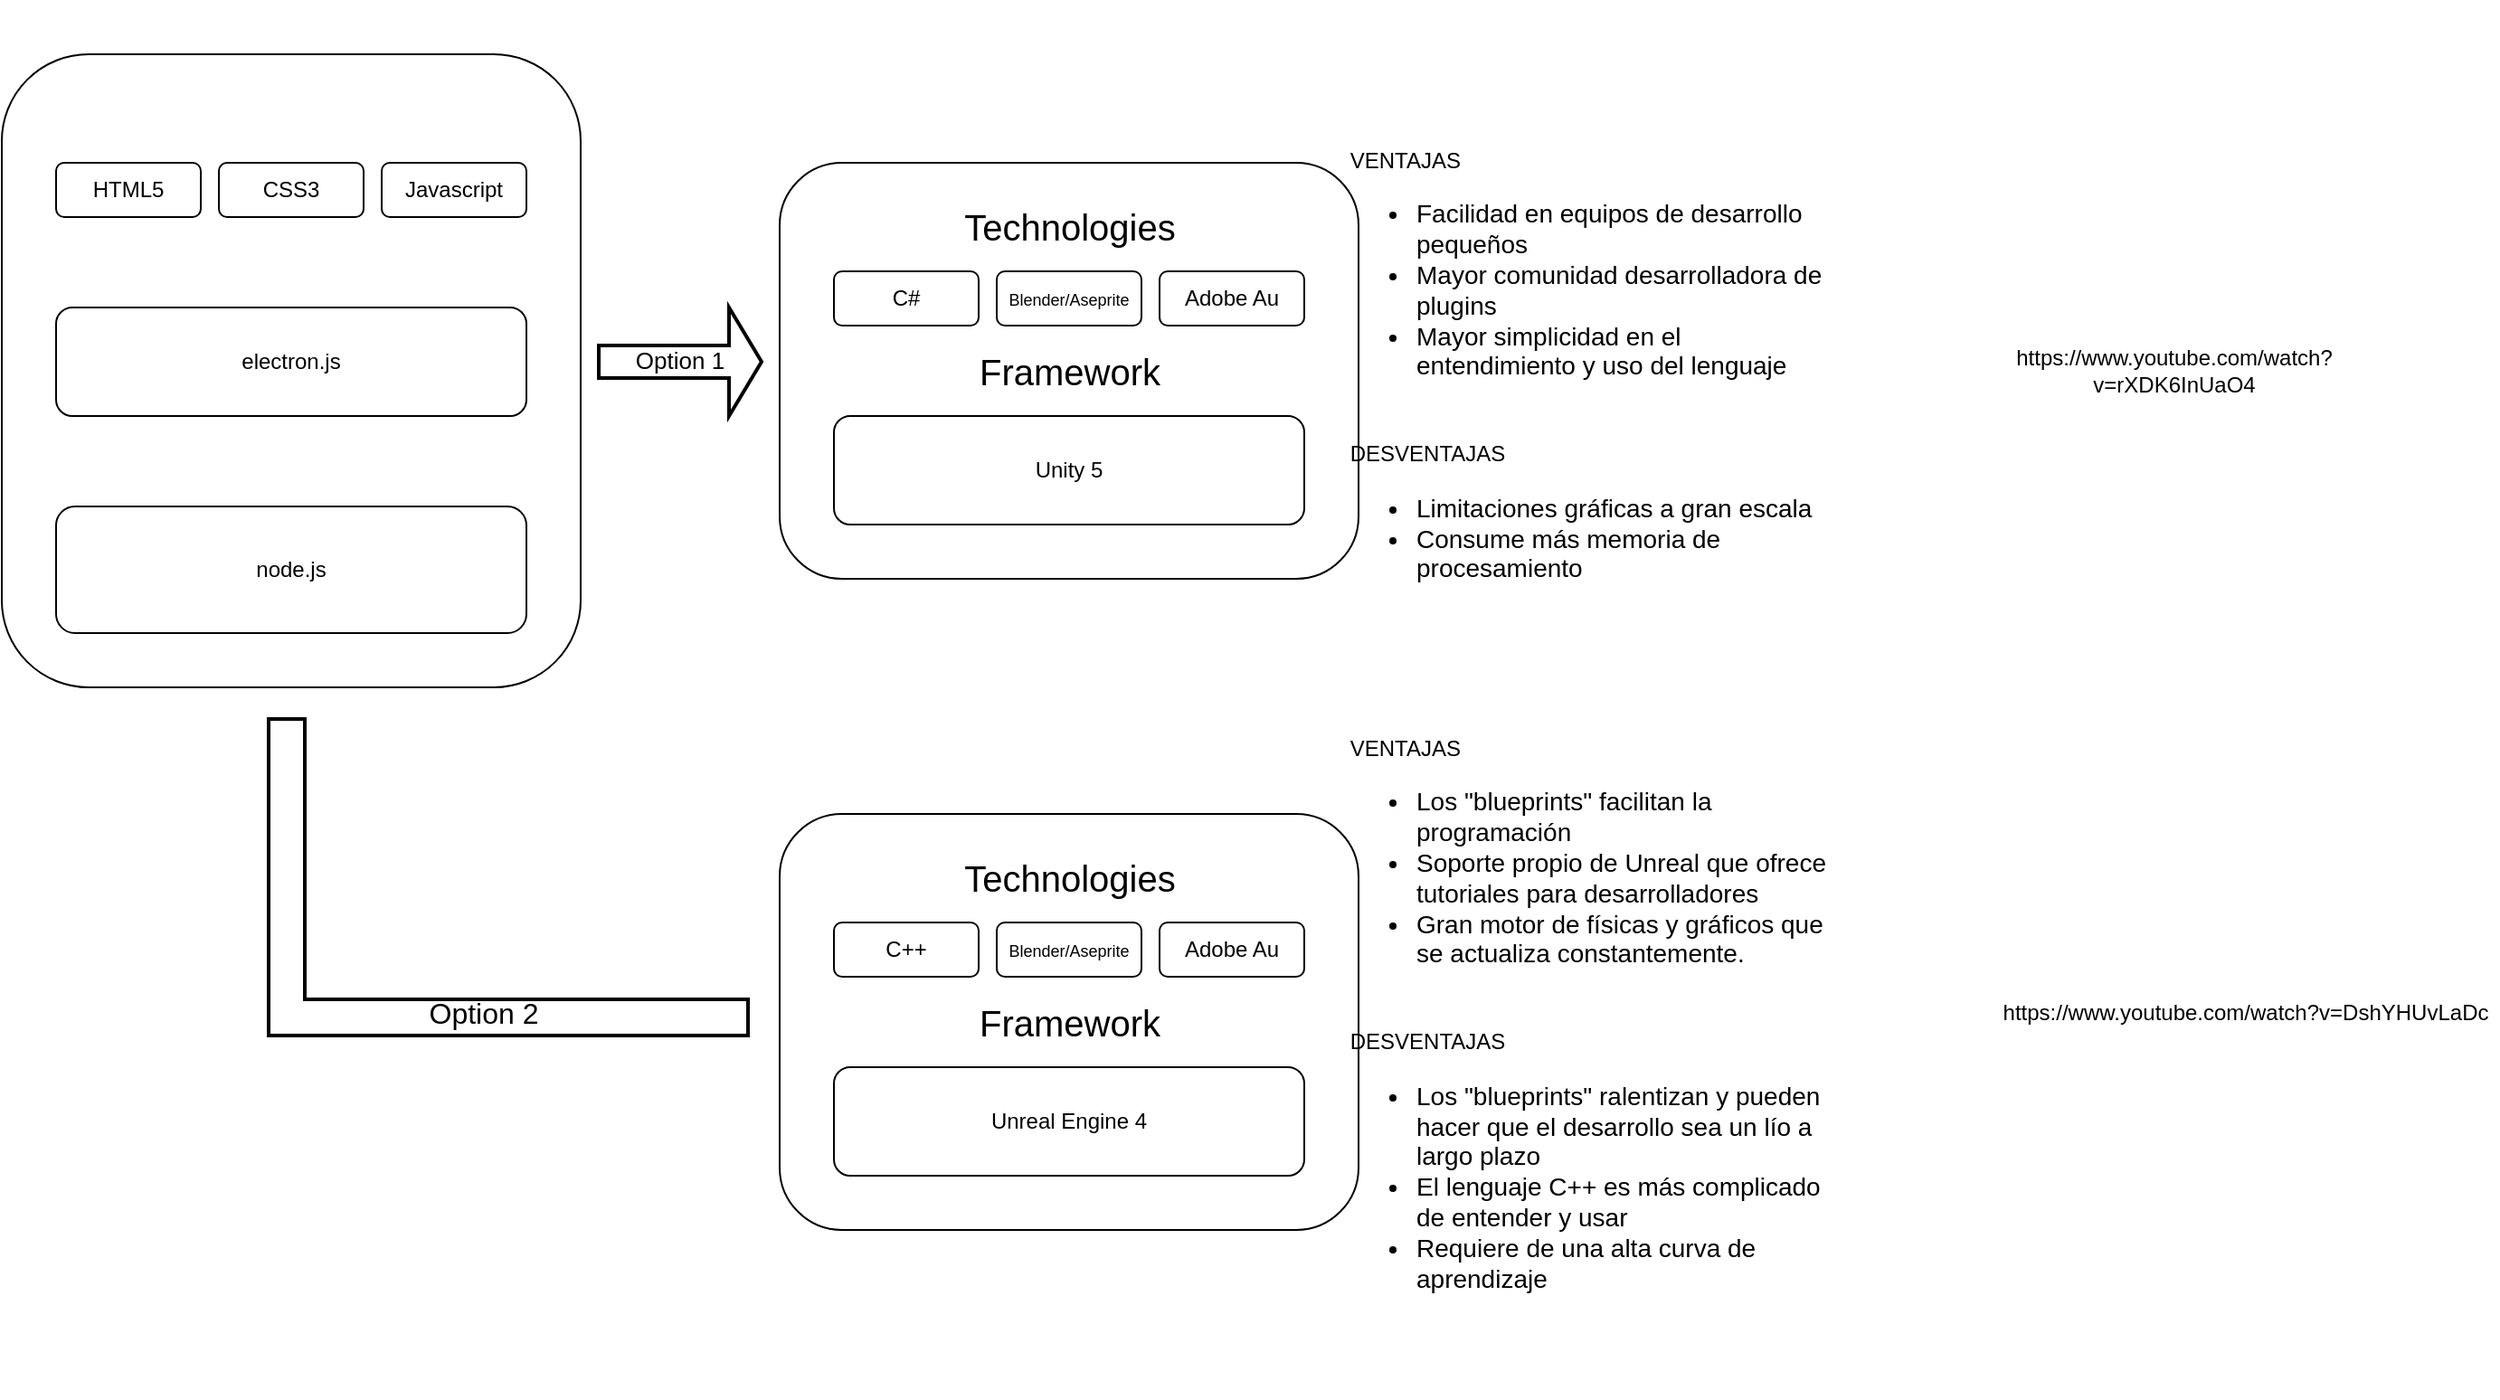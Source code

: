 <mxfile version="15.4.1" type="github">
  <diagram id="C5RBs43oDa-KdzZeNtuy" name="Page-1">
    <mxGraphModel dx="1151" dy="663" grid="1" gridSize="10" guides="1" tooltips="1" connect="1" arrows="1" fold="1" page="1" pageScale="1" pageWidth="827" pageHeight="1169" math="0" shadow="0">
      <root>
        <mxCell id="WIyWlLk6GJQsqaUBKTNV-0" />
        <mxCell id="WIyWlLk6GJQsqaUBKTNV-1" parent="WIyWlLk6GJQsqaUBKTNV-0" />
        <mxCell id="cbYJ1F5IivzObAT33s2f-0" value="" style="rounded=1;whiteSpace=wrap;html=1;sketch=0;" vertex="1" parent="WIyWlLk6GJQsqaUBKTNV-1">
          <mxGeometry x="40" y="40" width="320" height="350" as="geometry" />
        </mxCell>
        <mxCell id="cbYJ1F5IivzObAT33s2f-6" value="&lt;font color=&quot;#000000&quot;&gt;HTML5&lt;/font&gt;" style="rounded=1;whiteSpace=wrap;html=1;sketch=0;" vertex="1" parent="WIyWlLk6GJQsqaUBKTNV-1">
          <mxGeometry x="70" y="100" width="80" height="30" as="geometry" />
        </mxCell>
        <mxCell id="cbYJ1F5IivzObAT33s2f-7" value="&lt;font color=&quot;#000000&quot;&gt;CSS3&lt;/font&gt;" style="rounded=1;whiteSpace=wrap;html=1;sketch=0;" vertex="1" parent="WIyWlLk6GJQsqaUBKTNV-1">
          <mxGeometry x="160" y="100" width="80" height="30" as="geometry" />
        </mxCell>
        <mxCell id="cbYJ1F5IivzObAT33s2f-8" value="&lt;font color=&quot;#000000&quot;&gt;Javascript&lt;/font&gt;" style="rounded=1;whiteSpace=wrap;html=1;sketch=0;" vertex="1" parent="WIyWlLk6GJQsqaUBKTNV-1">
          <mxGeometry x="250" y="100" width="80" height="30" as="geometry" />
        </mxCell>
        <mxCell id="cbYJ1F5IivzObAT33s2f-9" value="node.js" style="rounded=1;whiteSpace=wrap;html=1;sketch=0;" vertex="1" parent="WIyWlLk6GJQsqaUBKTNV-1">
          <mxGeometry x="70" y="290" width="260" height="70" as="geometry" />
        </mxCell>
        <mxCell id="cbYJ1F5IivzObAT33s2f-10" value="&lt;font color=&quot;#ffffff&quot; style=&quot;font-size: 20px&quot;&gt;Front-end&lt;/font&gt;" style="text;html=1;strokeColor=none;fillColor=none;align=center;verticalAlign=middle;whiteSpace=wrap;rounded=0;sketch=0;strokeWidth=2;" vertex="1" parent="WIyWlLk6GJQsqaUBKTNV-1">
          <mxGeometry x="150" y="60" width="105" height="30" as="geometry" />
        </mxCell>
        <mxCell id="cbYJ1F5IivzObAT33s2f-11" value="&lt;font color=&quot;#ffffff&quot; style=&quot;font-size: 20px&quot;&gt;Back-end&lt;/font&gt;" style="text;html=1;strokeColor=none;fillColor=none;align=center;verticalAlign=middle;whiteSpace=wrap;rounded=0;sketch=0;strokeWidth=2;" vertex="1" parent="WIyWlLk6GJQsqaUBKTNV-1">
          <mxGeometry x="147.5" y="250" width="105" height="30" as="geometry" />
        </mxCell>
        <mxCell id="cbYJ1F5IivzObAT33s2f-13" value="&lt;font color=&quot;#ffffff&quot; style=&quot;font-size: 20px&quot;&gt;Framework&lt;/font&gt;" style="text;html=1;strokeColor=none;fillColor=none;align=center;verticalAlign=middle;whiteSpace=wrap;rounded=0;sketch=0;strokeWidth=2;" vertex="1" parent="WIyWlLk6GJQsqaUBKTNV-1">
          <mxGeometry x="147.5" y="140" width="105" height="30" as="geometry" />
        </mxCell>
        <mxCell id="cbYJ1F5IivzObAT33s2f-14" value="&lt;font color=&quot;#000000&quot;&gt;electron.js&lt;/font&gt;" style="rounded=1;whiteSpace=wrap;html=1;sketch=0;" vertex="1" parent="WIyWlLk6GJQsqaUBKTNV-1">
          <mxGeometry x="70" y="180" width="260" height="60" as="geometry" />
        </mxCell>
        <mxCell id="cbYJ1F5IivzObAT33s2f-17" value="&lt;font color=&quot;#000000&quot; style=&quot;font-size: 13px ; line-height: 2.5&quot;&gt;Option 1&lt;/font&gt;" style="shape=singleArrow;whiteSpace=wrap;html=1;rounded=0;sketch=0;fontSize=20;strokeWidth=2;" vertex="1" parent="WIyWlLk6GJQsqaUBKTNV-1">
          <mxGeometry x="370" y="180" width="90" height="60" as="geometry" />
        </mxCell>
        <mxCell id="cbYJ1F5IivzObAT33s2f-18" value="" style="rounded=1;whiteSpace=wrap;html=1;sketch=0;" vertex="1" parent="WIyWlLk6GJQsqaUBKTNV-1">
          <mxGeometry x="470" y="100" width="320" height="230" as="geometry" />
        </mxCell>
        <mxCell id="cbYJ1F5IivzObAT33s2f-19" value="&lt;font color=&quot;#000000&quot;&gt;C#&lt;/font&gt;" style="rounded=1;whiteSpace=wrap;html=1;sketch=0;" vertex="1" parent="WIyWlLk6GJQsqaUBKTNV-1">
          <mxGeometry x="500" y="160" width="80" height="30" as="geometry" />
        </mxCell>
        <mxCell id="cbYJ1F5IivzObAT33s2f-20" value="&lt;font color=&quot;#ffffff&quot; style=&quot;font-size: 20px&quot;&gt;Game&lt;/font&gt;" style="text;html=1;strokeColor=none;fillColor=none;align=center;verticalAlign=middle;whiteSpace=wrap;rounded=0;sketch=0;strokeWidth=2;" vertex="1" parent="WIyWlLk6GJQsqaUBKTNV-1">
          <mxGeometry x="577.5" y="70" width="105" height="30" as="geometry" />
        </mxCell>
        <mxCell id="cbYJ1F5IivzObAT33s2f-21" value="&lt;font color=&quot;#ffffff&quot; style=&quot;font-size: 20px&quot;&gt;Client&lt;/font&gt;" style="text;html=1;strokeColor=none;fillColor=none;align=center;verticalAlign=middle;whiteSpace=wrap;rounded=0;sketch=0;strokeWidth=2;" vertex="1" parent="WIyWlLk6GJQsqaUBKTNV-1">
          <mxGeometry x="145" y="10" width="105" height="30" as="geometry" />
        </mxCell>
        <mxCell id="cbYJ1F5IivzObAT33s2f-24" value="&lt;font style=&quot;font-size: 20px&quot;&gt;Technologies&lt;/font&gt;" style="text;html=1;strokeColor=none;fillColor=none;align=center;verticalAlign=middle;whiteSpace=wrap;rounded=0;sketch=0;strokeWidth=2;" vertex="1" parent="WIyWlLk6GJQsqaUBKTNV-1">
          <mxGeometry x="563.75" y="120" width="132.5" height="30" as="geometry" />
        </mxCell>
        <mxCell id="cbYJ1F5IivzObAT33s2f-25" value="&lt;font style=&quot;font-size: 20px&quot;&gt;Framework&lt;/font&gt;" style="text;html=1;strokeColor=none;fillColor=none;align=center;verticalAlign=middle;whiteSpace=wrap;rounded=0;sketch=0;strokeWidth=2;" vertex="1" parent="WIyWlLk6GJQsqaUBKTNV-1">
          <mxGeometry x="577.5" y="200" width="105" height="30" as="geometry" />
        </mxCell>
        <mxCell id="cbYJ1F5IivzObAT33s2f-27" value="&lt;font color=&quot;#000000&quot;&gt;Unity 5&lt;/font&gt;" style="rounded=1;whiteSpace=wrap;html=1;sketch=0;" vertex="1" parent="WIyWlLk6GJQsqaUBKTNV-1">
          <mxGeometry x="500" y="240" width="260" height="60" as="geometry" />
        </mxCell>
        <mxCell id="cbYJ1F5IivzObAT33s2f-28" value="&lt;font style=&quot;font-size: 9px&quot;&gt;&lt;font color=&quot;#000000&quot; style=&quot;font-size: 9px&quot;&gt;Blender/&lt;/font&gt;&lt;span style=&quot;color: rgb(0 , 0 , 0)&quot;&gt;Aseprite&lt;/span&gt;&lt;/font&gt;" style="rounded=1;whiteSpace=wrap;html=1;sketch=0;" vertex="1" parent="WIyWlLk6GJQsqaUBKTNV-1">
          <mxGeometry x="590" y="160" width="80" height="30" as="geometry" />
        </mxCell>
        <mxCell id="cbYJ1F5IivzObAT33s2f-29" value="&lt;font color=&quot;#000000&quot;&gt;Adobe Au&lt;/font&gt;" style="rounded=1;whiteSpace=wrap;html=1;sketch=0;" vertex="1" parent="WIyWlLk6GJQsqaUBKTNV-1">
          <mxGeometry x="680" y="160" width="80" height="30" as="geometry" />
        </mxCell>
        <mxCell id="cbYJ1F5IivzObAT33s2f-58" value="" style="rounded=1;whiteSpace=wrap;html=1;sketch=0;" vertex="1" parent="WIyWlLk6GJQsqaUBKTNV-1">
          <mxGeometry x="470" y="460" width="320" height="230" as="geometry" />
        </mxCell>
        <mxCell id="cbYJ1F5IivzObAT33s2f-59" value="&lt;font color=&quot;#000000&quot;&gt;C++&lt;/font&gt;" style="rounded=1;whiteSpace=wrap;html=1;sketch=0;" vertex="1" parent="WIyWlLk6GJQsqaUBKTNV-1">
          <mxGeometry x="500" y="520" width="80" height="30" as="geometry" />
        </mxCell>
        <mxCell id="cbYJ1F5IivzObAT33s2f-60" value="&lt;font color=&quot;#ffffff&quot; style=&quot;font-size: 20px&quot;&gt;Game&lt;/font&gt;" style="text;html=1;strokeColor=none;fillColor=none;align=center;verticalAlign=middle;whiteSpace=wrap;rounded=0;sketch=0;strokeWidth=2;" vertex="1" parent="WIyWlLk6GJQsqaUBKTNV-1">
          <mxGeometry x="577.5" y="430" width="105" height="30" as="geometry" />
        </mxCell>
        <mxCell id="cbYJ1F5IivzObAT33s2f-61" value="&lt;font style=&quot;font-size: 20px&quot;&gt;Technologies&lt;/font&gt;" style="text;html=1;strokeColor=none;fillColor=none;align=center;verticalAlign=middle;whiteSpace=wrap;rounded=0;sketch=0;strokeWidth=2;" vertex="1" parent="WIyWlLk6GJQsqaUBKTNV-1">
          <mxGeometry x="563.75" y="480" width="132.5" height="30" as="geometry" />
        </mxCell>
        <mxCell id="cbYJ1F5IivzObAT33s2f-62" value="&lt;font style=&quot;font-size: 20px&quot;&gt;Framework&lt;/font&gt;" style="text;html=1;strokeColor=none;fillColor=none;align=center;verticalAlign=middle;whiteSpace=wrap;rounded=0;sketch=0;strokeWidth=2;" vertex="1" parent="WIyWlLk6GJQsqaUBKTNV-1">
          <mxGeometry x="577.5" y="560" width="105" height="30" as="geometry" />
        </mxCell>
        <mxCell id="cbYJ1F5IivzObAT33s2f-63" value="&lt;font color=&quot;#000000&quot;&gt;Unreal Engine 4&lt;/font&gt;" style="rounded=1;whiteSpace=wrap;html=1;sketch=0;" vertex="1" parent="WIyWlLk6GJQsqaUBKTNV-1">
          <mxGeometry x="500" y="600" width="260" height="60" as="geometry" />
        </mxCell>
        <mxCell id="cbYJ1F5IivzObAT33s2f-64" value="&lt;font style=&quot;font-size: 9px&quot;&gt;&lt;font color=&quot;#000000&quot; style=&quot;font-size: 9px&quot;&gt;Blender/&lt;/font&gt;&lt;span style=&quot;color: rgb(0 , 0 , 0)&quot;&gt;Aseprite&lt;/span&gt;&lt;/font&gt;" style="rounded=1;whiteSpace=wrap;html=1;sketch=0;" vertex="1" parent="WIyWlLk6GJQsqaUBKTNV-1">
          <mxGeometry x="590" y="520" width="80" height="30" as="geometry" />
        </mxCell>
        <mxCell id="cbYJ1F5IivzObAT33s2f-65" value="&lt;font color=&quot;#000000&quot;&gt;Adobe Au&lt;/font&gt;" style="rounded=1;whiteSpace=wrap;html=1;sketch=0;" vertex="1" parent="WIyWlLk6GJQsqaUBKTNV-1">
          <mxGeometry x="680" y="520" width="80" height="30" as="geometry" />
        </mxCell>
        <mxCell id="cbYJ1F5IivzObAT33s2f-68" value="" style="shape=corner;whiteSpace=wrap;html=1;rounded=0;sketch=0;fontSize=13;strokeWidth=2;rotation=-90;" vertex="1" parent="WIyWlLk6GJQsqaUBKTNV-1">
          <mxGeometry x="232.5" y="362.5" width="175" height="265" as="geometry" />
        </mxCell>
        <mxCell id="cbYJ1F5IivzObAT33s2f-70" value="&lt;font style=&quot;font-size: 16px&quot;&gt;Option 2&lt;/font&gt;" style="text;html=1;strokeColor=none;fillColor=none;align=center;verticalAlign=middle;whiteSpace=wrap;rounded=0;sketch=0;strokeWidth=2;" vertex="1" parent="WIyWlLk6GJQsqaUBKTNV-1">
          <mxGeometry x="240" y="555" width="132.5" height="30" as="geometry" />
        </mxCell>
        <mxCell id="cbYJ1F5IivzObAT33s2f-91" value="&lt;div&gt;&lt;span&gt;	&lt;/span&gt;&lt;span style=&quot;white-space: pre&quot;&gt;	&lt;/span&gt;VENTAJAS&lt;br&gt;&lt;/div&gt;&lt;ul style=&quot;font-size: 14px&quot;&gt;&lt;li&gt;Facilidad en equipos de desarrollo pequeños&lt;/li&gt;&lt;li&gt;Mayor comunidad desarrolladora de plugins&lt;/li&gt;&lt;li&gt;Mayor simplicidad en el entendimiento y uso del lenguaje&lt;/li&gt;&lt;/ul&gt;&lt;div&gt;&lt;span style=&quot;font-size: 14px&quot;&gt;&lt;span&gt;	&lt;/span&gt;&lt;br&gt;&lt;/span&gt;&lt;/div&gt;&lt;span style=&quot;font-size: 14px&quot;&gt;	&lt;/span&gt;&lt;span style=&quot;white-space: pre&quot;&gt;	&lt;/span&gt;DESVENTAJAS&lt;ul style=&quot;font-size: 14px&quot;&gt;&lt;li&gt;Limitaciones gráficas a gran escala&lt;/li&gt;&lt;li&gt;Consume más memoria de procesamiento&lt;/li&gt;&lt;/ul&gt;&lt;div&gt;&lt;br&gt;&lt;/div&gt;&lt;div&gt;&lt;font style=&quot;font-size: 12px&quot;&gt;&lt;span&gt;	&lt;/span&gt;&lt;br&gt;&lt;/font&gt;&lt;/div&gt;" style="text;strokeColor=none;fillColor=none;html=1;whiteSpace=wrap;verticalAlign=top;overflow=hidden;rounded=0;sketch=0;" vertex="1" parent="WIyWlLk6GJQsqaUBKTNV-1">
          <mxGeometry x="780" y="85" width="280" height="250" as="geometry" />
        </mxCell>
        <mxCell id="cbYJ1F5IivzObAT33s2f-93" value="&lt;div&gt;&lt;span&gt;	&lt;/span&gt;&lt;span style=&quot;white-space: pre&quot;&gt;	&lt;/span&gt;VENTAJAS&lt;br&gt;&lt;/div&gt;&lt;ul style=&quot;font-size: 14px&quot;&gt;&lt;li&gt;Los &quot;blueprints&quot; facilitan la programación&lt;/li&gt;&lt;li&gt;Soporte propio de Unreal que ofrece tutoriales para desarrolladores&lt;/li&gt;&lt;li&gt;Gran motor de físicas y gráficos que se actualiza constantemente.&lt;/li&gt;&lt;/ul&gt;&lt;div&gt;&lt;span style=&quot;font-size: 14px&quot;&gt;&lt;span&gt;	&lt;/span&gt;&lt;br&gt;&lt;/span&gt;&lt;/div&gt;&lt;span style=&quot;font-size: 14px&quot;&gt;	&lt;/span&gt;&lt;span style=&quot;white-space: pre&quot;&gt;	&lt;/span&gt;DESVENTAJAS&lt;ul style=&quot;font-size: 14px&quot;&gt;&lt;li&gt;Los &quot;blueprints&quot; ralentizan y pueden hacer que el desarrollo sea un lío a largo plazo&lt;/li&gt;&lt;li&gt;El lenguaje C++ es más complicado de entender y usar&lt;/li&gt;&lt;li&gt;Requiere de una alta curva de aprendizaje&lt;/li&gt;&lt;/ul&gt;&lt;div&gt;&lt;br&gt;&lt;/div&gt;&lt;div&gt;&lt;font style=&quot;font-size: 12px&quot;&gt;&lt;span&gt;	&lt;/span&gt;&lt;br&gt;&lt;/font&gt;&lt;/div&gt;" style="text;strokeColor=none;fillColor=none;html=1;whiteSpace=wrap;verticalAlign=top;overflow=hidden;rounded=0;sketch=0;" vertex="1" parent="WIyWlLk6GJQsqaUBKTNV-1">
          <mxGeometry x="780" y="410" width="280" height="370" as="geometry" />
        </mxCell>
        <mxCell id="cbYJ1F5IivzObAT33s2f-94" value="https://www.youtube.com/watch?v=rXDK6InUaO4" style="text;html=1;strokeColor=none;fillColor=none;align=center;verticalAlign=middle;whiteSpace=wrap;rounded=0;sketch=0;fontSize=12;" vertex="1" parent="WIyWlLk6GJQsqaUBKTNV-1">
          <mxGeometry x="1121" y="190" width="240" height="50" as="geometry" />
        </mxCell>
        <mxCell id="cbYJ1F5IivzObAT33s2f-95" value="https://www.youtube.com/watch?v=DshYHUvLaDc" style="text;html=1;align=center;verticalAlign=middle;resizable=0;points=[];autosize=1;strokeColor=none;fillColor=none;fontSize=12;" vertex="1" parent="WIyWlLk6GJQsqaUBKTNV-1">
          <mxGeometry x="1140" y="560" width="280" height="20" as="geometry" />
        </mxCell>
      </root>
    </mxGraphModel>
  </diagram>
</mxfile>
